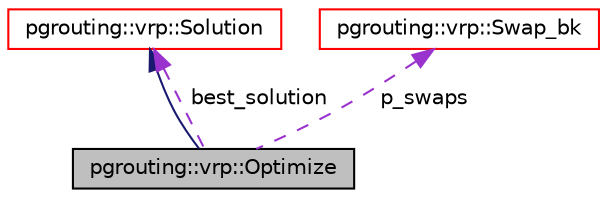 digraph "pgrouting::vrp::Optimize"
{
  edge [fontname="Helvetica",fontsize="10",labelfontname="Helvetica",labelfontsize="10"];
  node [fontname="Helvetica",fontsize="10",shape=record];
  Node1 [label="pgrouting::vrp::Optimize",height=0.2,width=0.4,color="black", fillcolor="grey75", style="filled" fontcolor="black"];
  Node2 -> Node1 [dir="back",color="midnightblue",fontsize="10",style="solid",fontname="Helvetica"];
  Node2 [label="pgrouting::vrp::Solution",height=0.2,width=0.4,color="red", fillcolor="white", style="filled",URL="$classpgrouting_1_1vrp_1_1Solution.html"];
  Node2 -> Node1 [dir="back",color="darkorchid3",fontsize="10",style="dashed",label=" best_solution" ,fontname="Helvetica"];
  Node3 -> Node1 [dir="back",color="darkorchid3",fontsize="10",style="dashed",label=" p_swaps" ,fontname="Helvetica"];
  Node3 [label="pgrouting::vrp::Swap_bk",height=0.2,width=0.4,color="red", fillcolor="white", style="filled",URL="$classpgrouting_1_1vrp_1_1Swap__bk.html"];
}
